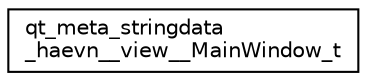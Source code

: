digraph "Graphical Class Hierarchy"
{
 // LATEX_PDF_SIZE
  edge [fontname="Helvetica",fontsize="10",labelfontname="Helvetica",labelfontsize="10"];
  node [fontname="Helvetica",fontsize="10",shape=record];
  rankdir="LR";
  Node0 [label="qt_meta_stringdata\l_haevn__view__MainWindow_t",height=0.2,width=0.4,color="black", fillcolor="white", style="filled",URL="$structqt__meta__stringdata__haevn____view_____main_window__t.html",tooltip=" "];
}

